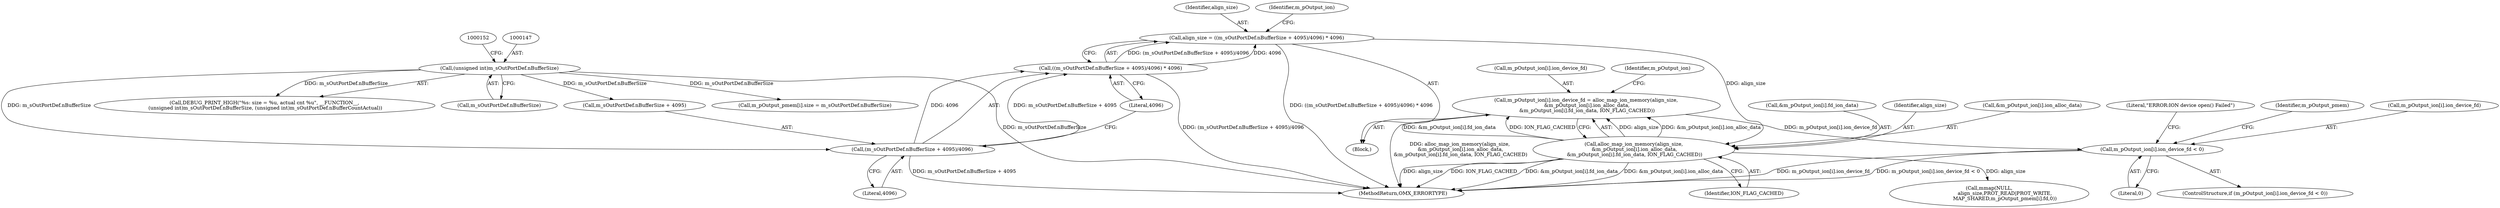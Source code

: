 digraph "0_Android_d575ecf607056d8e3328ef2eb56c52e98f81e87d_0@array" {
"1000395" [label="(Call,m_pOutput_ion[i].ion_device_fd < 0)"];
"1000373" [label="(Call,m_pOutput_ion[i].ion_device_fd = alloc_map_ion_memory(align_size,\n &m_pOutput_ion[i].ion_alloc_data,\n &m_pOutput_ion[i].fd_ion_data, ION_FLAG_CACHED))"];
"1000379" [label="(Call,alloc_map_ion_memory(align_size,\n &m_pOutput_ion[i].ion_alloc_data,\n &m_pOutput_ion[i].fd_ion_data, ION_FLAG_CACHED))"];
"1000362" [label="(Call,align_size = ((m_sOutPortDef.nBufferSize + 4095)/4096) * 4096)"];
"1000364" [label="(Call,((m_sOutPortDef.nBufferSize + 4095)/4096) * 4096)"];
"1000365" [label="(Call,(m_sOutPortDef.nBufferSize + 4095)/4096)"];
"1000146" [label="(Call,(unsigned int)m_sOutPortDef.nBufferSize)"];
"1000363" [label="(Identifier,align_size)"];
"1000420" [label="(Call,m_pOutput_pmem[i].size = m_sOutPortDef.nBufferSize)"];
"1000393" [label="(Identifier,ION_FLAG_CACHED)"];
"1000387" [label="(Call,&m_pOutput_ion[i].fd_ion_data)"];
"1000457" [label="(Call,mmap(NULL,\n                    align_size,PROT_READ|PROT_WRITE,\n                    MAP_SHARED,m_pOutput_pmem[i].fd,0))"];
"1000148" [label="(Call,m_sOutPortDef.nBufferSize)"];
"1000364" [label="(Call,((m_sOutPortDef.nBufferSize + 4095)/4096) * 4096)"];
"1000371" [label="(Literal,4096)"];
"1000404" [label="(Literal,\"ERROR:ION device open() Failed\")"];
"1000366" [label="(Call,m_sOutPortDef.nBufferSize + 4095)"];
"1000394" [label="(ControlStructure,if (m_pOutput_ion[i].ion_device_fd < 0))"];
"1000376" [label="(Identifier,m_pOutput_ion)"];
"1000146" [label="(Call,(unsigned int)m_sOutPortDef.nBufferSize)"];
"1000365" [label="(Call,(m_sOutPortDef.nBufferSize + 4095)/4096)"];
"1000372" [label="(Literal,4096)"];
"1000380" [label="(Identifier,align_size)"];
"1000398" [label="(Identifier,m_pOutput_ion)"];
"1000379" [label="(Call,alloc_map_ion_memory(align_size,\n &m_pOutput_ion[i].ion_alloc_data,\n &m_pOutput_ion[i].fd_ion_data, ION_FLAG_CACHED))"];
"1000395" [label="(Call,m_pOutput_ion[i].ion_device_fd < 0)"];
"1000410" [label="(Identifier,m_pOutput_pmem)"];
"1000619" [label="(MethodReturn,OMX_ERRORTYPE)"];
"1000374" [label="(Call,m_pOutput_ion[i].ion_device_fd)"];
"1000362" [label="(Call,align_size = ((m_sOutPortDef.nBufferSize + 4095)/4096) * 4096)"];
"1000381" [label="(Call,&m_pOutput_ion[i].ion_alloc_data)"];
"1000373" [label="(Call,m_pOutput_ion[i].ion_device_fd = alloc_map_ion_memory(align_size,\n &m_pOutput_ion[i].ion_alloc_data,\n &m_pOutput_ion[i].fd_ion_data, ION_FLAG_CACHED))"];
"1000401" [label="(Literal,0)"];
"1000361" [label="(Block,)"];
"1000143" [label="(Call,DEBUG_PRINT_HIGH(\"%s: size = %u, actual cnt %u\", __FUNCTION__,\n (unsigned int)m_sOutPortDef.nBufferSize, (unsigned int)m_sOutPortDef.nBufferCountActual))"];
"1000396" [label="(Call,m_pOutput_ion[i].ion_device_fd)"];
"1000395" -> "1000394"  [label="AST: "];
"1000395" -> "1000401"  [label="CFG: "];
"1000396" -> "1000395"  [label="AST: "];
"1000401" -> "1000395"  [label="AST: "];
"1000404" -> "1000395"  [label="CFG: "];
"1000410" -> "1000395"  [label="CFG: "];
"1000395" -> "1000619"  [label="DDG: m_pOutput_ion[i].ion_device_fd"];
"1000395" -> "1000619"  [label="DDG: m_pOutput_ion[i].ion_device_fd < 0"];
"1000373" -> "1000395"  [label="DDG: m_pOutput_ion[i].ion_device_fd"];
"1000373" -> "1000361"  [label="AST: "];
"1000373" -> "1000379"  [label="CFG: "];
"1000374" -> "1000373"  [label="AST: "];
"1000379" -> "1000373"  [label="AST: "];
"1000398" -> "1000373"  [label="CFG: "];
"1000373" -> "1000619"  [label="DDG: alloc_map_ion_memory(align_size,\n &m_pOutput_ion[i].ion_alloc_data,\n &m_pOutput_ion[i].fd_ion_data, ION_FLAG_CACHED)"];
"1000379" -> "1000373"  [label="DDG: align_size"];
"1000379" -> "1000373"  [label="DDG: &m_pOutput_ion[i].ion_alloc_data"];
"1000379" -> "1000373"  [label="DDG: &m_pOutput_ion[i].fd_ion_data"];
"1000379" -> "1000373"  [label="DDG: ION_FLAG_CACHED"];
"1000379" -> "1000393"  [label="CFG: "];
"1000380" -> "1000379"  [label="AST: "];
"1000381" -> "1000379"  [label="AST: "];
"1000387" -> "1000379"  [label="AST: "];
"1000393" -> "1000379"  [label="AST: "];
"1000379" -> "1000619"  [label="DDG: align_size"];
"1000379" -> "1000619"  [label="DDG: ION_FLAG_CACHED"];
"1000379" -> "1000619"  [label="DDG: &m_pOutput_ion[i].fd_ion_data"];
"1000379" -> "1000619"  [label="DDG: &m_pOutput_ion[i].ion_alloc_data"];
"1000362" -> "1000379"  [label="DDG: align_size"];
"1000379" -> "1000457"  [label="DDG: align_size"];
"1000362" -> "1000361"  [label="AST: "];
"1000362" -> "1000364"  [label="CFG: "];
"1000363" -> "1000362"  [label="AST: "];
"1000364" -> "1000362"  [label="AST: "];
"1000376" -> "1000362"  [label="CFG: "];
"1000362" -> "1000619"  [label="DDG: ((m_sOutPortDef.nBufferSize + 4095)/4096) * 4096"];
"1000364" -> "1000362"  [label="DDG: (m_sOutPortDef.nBufferSize + 4095)/4096"];
"1000364" -> "1000362"  [label="DDG: 4096"];
"1000364" -> "1000372"  [label="CFG: "];
"1000365" -> "1000364"  [label="AST: "];
"1000372" -> "1000364"  [label="AST: "];
"1000364" -> "1000619"  [label="DDG: (m_sOutPortDef.nBufferSize + 4095)/4096"];
"1000365" -> "1000364"  [label="DDG: m_sOutPortDef.nBufferSize + 4095"];
"1000365" -> "1000364"  [label="DDG: 4096"];
"1000365" -> "1000371"  [label="CFG: "];
"1000366" -> "1000365"  [label="AST: "];
"1000371" -> "1000365"  [label="AST: "];
"1000372" -> "1000365"  [label="CFG: "];
"1000365" -> "1000619"  [label="DDG: m_sOutPortDef.nBufferSize + 4095"];
"1000146" -> "1000365"  [label="DDG: m_sOutPortDef.nBufferSize"];
"1000146" -> "1000143"  [label="AST: "];
"1000146" -> "1000148"  [label="CFG: "];
"1000147" -> "1000146"  [label="AST: "];
"1000148" -> "1000146"  [label="AST: "];
"1000152" -> "1000146"  [label="CFG: "];
"1000146" -> "1000619"  [label="DDG: m_sOutPortDef.nBufferSize"];
"1000146" -> "1000143"  [label="DDG: m_sOutPortDef.nBufferSize"];
"1000146" -> "1000366"  [label="DDG: m_sOutPortDef.nBufferSize"];
"1000146" -> "1000420"  [label="DDG: m_sOutPortDef.nBufferSize"];
}
